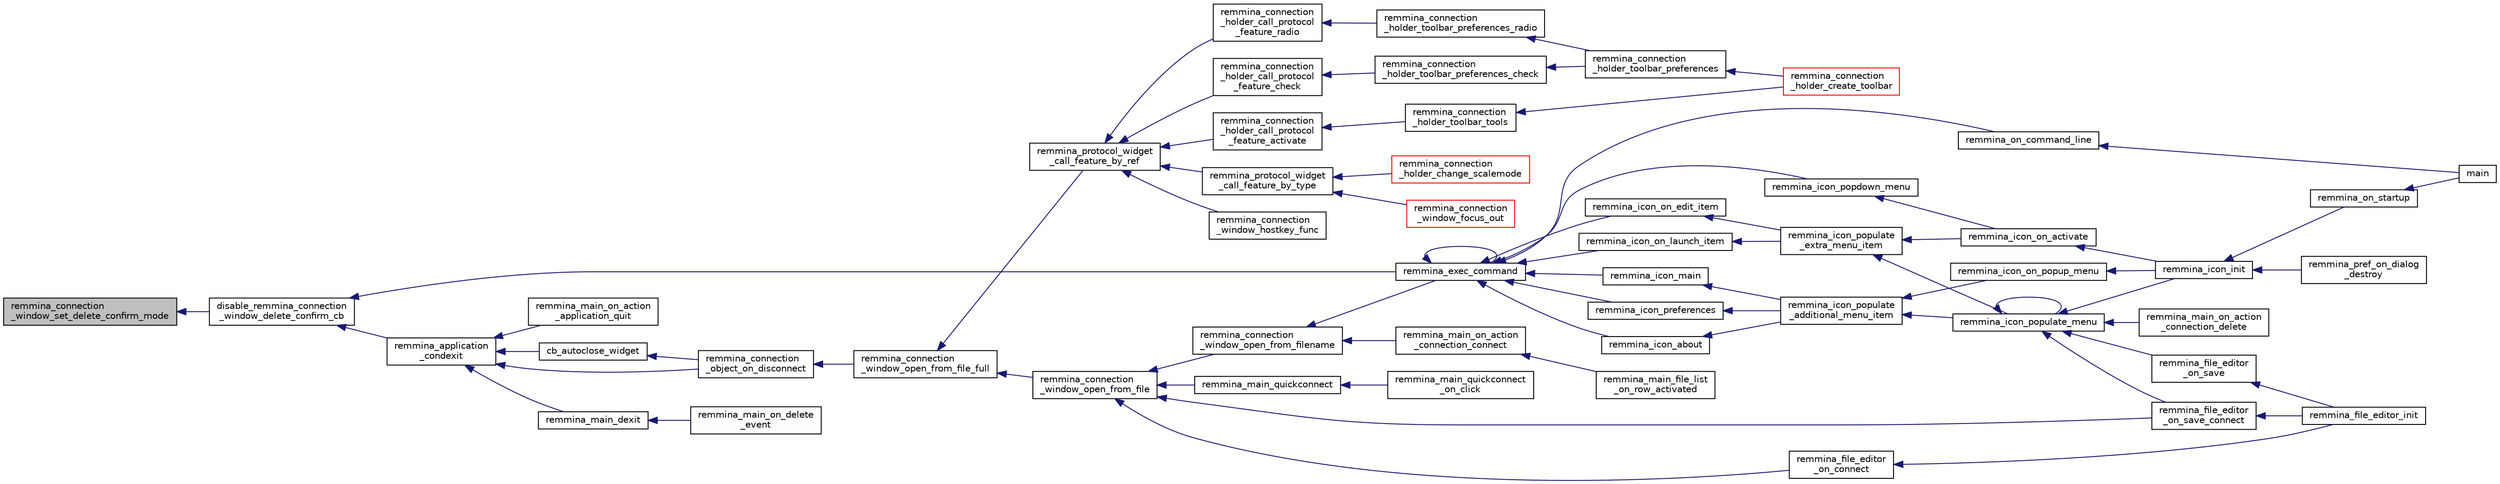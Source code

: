 digraph "remmina_connection_window_set_delete_confirm_mode"
{
  edge [fontname="Helvetica",fontsize="10",labelfontname="Helvetica",labelfontsize="10"];
  node [fontname="Helvetica",fontsize="10",shape=record];
  rankdir="LR";
  Node15756 [label="remmina_connection\l_window_set_delete_confirm_mode",height=0.2,width=0.4,color="black", fillcolor="grey75", style="filled", fontcolor="black"];
  Node15756 -> Node15757 [dir="back",color="midnightblue",fontsize="10",style="solid",fontname="Helvetica"];
  Node15757 [label="disable_remmina_connection\l_window_delete_confirm_cb",height=0.2,width=0.4,color="black", fillcolor="white", style="filled",URL="$remmina__exec_8c.html#a3a857f545238914d4e021d44c4b15b4f"];
  Node15757 -> Node15758 [dir="back",color="midnightblue",fontsize="10",style="solid",fontname="Helvetica"];
  Node15758 [label="remmina_application\l_condexit",height=0.2,width=0.4,color="black", fillcolor="white", style="filled",URL="$remmina__exec_8h.html#aaa67e07e2426828d7e7b9b30d2038d31"];
  Node15758 -> Node15759 [dir="back",color="midnightblue",fontsize="10",style="solid",fontname="Helvetica"];
  Node15759 [label="cb_autoclose_widget",height=0.2,width=0.4,color="black", fillcolor="white", style="filled",URL="$remmina__connection__window_8c.html#a6d866a05da5d47a9342d4c87dbf70863"];
  Node15759 -> Node15760 [dir="back",color="midnightblue",fontsize="10",style="solid",fontname="Helvetica"];
  Node15760 [label="remmina_connection\l_object_on_disconnect",height=0.2,width=0.4,color="black", fillcolor="white", style="filled",URL="$remmina__connection__window_8c.html#ad6ea67e2303625444fb4936a114e82df"];
  Node15760 -> Node15761 [dir="back",color="midnightblue",fontsize="10",style="solid",fontname="Helvetica"];
  Node15761 [label="remmina_connection\l_window_open_from_file_full",height=0.2,width=0.4,color="black", fillcolor="white", style="filled",URL="$remmina__connection__window_8h.html#adbf2b670ca3bae96a99cb0b36021a961"];
  Node15761 -> Node15762 [dir="back",color="midnightblue",fontsize="10",style="solid",fontname="Helvetica"];
  Node15762 [label="remmina_connection\l_window_open_from_file",height=0.2,width=0.4,color="black", fillcolor="white", style="filled",URL="$remmina__connection__window_8h.html#a1c7f722a89609523cc4de079cc82f23c"];
  Node15762 -> Node15763 [dir="back",color="midnightblue",fontsize="10",style="solid",fontname="Helvetica"];
  Node15763 [label="remmina_connection\l_window_open_from_filename",height=0.2,width=0.4,color="black", fillcolor="white", style="filled",URL="$remmina__connection__window_8h.html#ab0ed27ef360efc7d92906cbabf9da5db"];
  Node15763 -> Node15764 [dir="back",color="midnightblue",fontsize="10",style="solid",fontname="Helvetica"];
  Node15764 [label="remmina_exec_command",height=0.2,width=0.4,color="black", fillcolor="white", style="filled",URL="$remmina__exec_8h.html#a424cabdcff647797061e7482049d62a7"];
  Node15764 -> Node15765 [dir="back",color="midnightblue",fontsize="10",style="solid",fontname="Helvetica"];
  Node15765 [label="remmina_on_command_line",height=0.2,width=0.4,color="black", fillcolor="white", style="filled",URL="$remmina_8c.html#aeb286fc5bd52ab5382ab8cb495dc2914"];
  Node15765 -> Node15766 [dir="back",color="midnightblue",fontsize="10",style="solid",fontname="Helvetica"];
  Node15766 [label="main",height=0.2,width=0.4,color="black", fillcolor="white", style="filled",URL="$remmina_8c.html#a0ddf1224851353fc92bfbff6f499fa97"];
  Node15764 -> Node15764 [dir="back",color="midnightblue",fontsize="10",style="solid",fontname="Helvetica"];
  Node15764 -> Node15767 [dir="back",color="midnightblue",fontsize="10",style="solid",fontname="Helvetica"];
  Node15767 [label="remmina_icon_main",height=0.2,width=0.4,color="black", fillcolor="white", style="filled",URL="$remmina__icon_8c.html#a920476110ab6410c8fc8cf734109e497"];
  Node15767 -> Node15768 [dir="back",color="midnightblue",fontsize="10",style="solid",fontname="Helvetica"];
  Node15768 [label="remmina_icon_populate\l_additional_menu_item",height=0.2,width=0.4,color="black", fillcolor="white", style="filled",URL="$remmina__icon_8c.html#a8aaf73ed94cf20dcce1c7be26262cb56"];
  Node15768 -> Node15769 [dir="back",color="midnightblue",fontsize="10",style="solid",fontname="Helvetica"];
  Node15769 [label="remmina_icon_populate_menu",height=0.2,width=0.4,color="black", fillcolor="white", style="filled",URL="$remmina__icon_8h.html#af80ed314f91d653237249d839c7fc3b2"];
  Node15769 -> Node15770 [dir="back",color="midnightblue",fontsize="10",style="solid",fontname="Helvetica"];
  Node15770 [label="remmina_file_editor\l_on_save",height=0.2,width=0.4,color="black", fillcolor="white", style="filled",URL="$remmina__file__editor_8c.html#ac2a5cf9cdcf640986e245eb04be9c4ad"];
  Node15770 -> Node15771 [dir="back",color="midnightblue",fontsize="10",style="solid",fontname="Helvetica"];
  Node15771 [label="remmina_file_editor_init",height=0.2,width=0.4,color="black", fillcolor="white", style="filled",URL="$remmina__file__editor_8c.html#a9afd8d41c66f547320930eb331f3124d"];
  Node15769 -> Node15772 [dir="back",color="midnightblue",fontsize="10",style="solid",fontname="Helvetica"];
  Node15772 [label="remmina_file_editor\l_on_save_connect",height=0.2,width=0.4,color="black", fillcolor="white", style="filled",URL="$remmina__file__editor_8c.html#a57224f3f69f04f398de563b71be6b18e"];
  Node15772 -> Node15771 [dir="back",color="midnightblue",fontsize="10",style="solid",fontname="Helvetica"];
  Node15769 -> Node15769 [dir="back",color="midnightblue",fontsize="10",style="solid",fontname="Helvetica"];
  Node15769 -> Node15773 [dir="back",color="midnightblue",fontsize="10",style="solid",fontname="Helvetica"];
  Node15773 [label="remmina_icon_init",height=0.2,width=0.4,color="black", fillcolor="white", style="filled",URL="$remmina__icon_8h.html#a741c81815e562f40672c4485172306d6"];
  Node15773 -> Node15774 [dir="back",color="midnightblue",fontsize="10",style="solid",fontname="Helvetica"];
  Node15774 [label="remmina_on_startup",height=0.2,width=0.4,color="black", fillcolor="white", style="filled",URL="$remmina_8c.html#a26d2c20be18ff44f239b756f1d5be01a"];
  Node15774 -> Node15766 [dir="back",color="midnightblue",fontsize="10",style="solid",fontname="Helvetica"];
  Node15773 -> Node15775 [dir="back",color="midnightblue",fontsize="10",style="solid",fontname="Helvetica"];
  Node15775 [label="remmina_pref_on_dialog\l_destroy",height=0.2,width=0.4,color="black", fillcolor="white", style="filled",URL="$remmina__pref__dialog_8c.html#ab9776574663e2c3fcb793ec70887336d"];
  Node15769 -> Node15776 [dir="back",color="midnightblue",fontsize="10",style="solid",fontname="Helvetica"];
  Node15776 [label="remmina_main_on_action\l_connection_delete",height=0.2,width=0.4,color="black", fillcolor="white", style="filled",URL="$remmina__main_8c.html#aa0cd57e00874ae6ca8b0ee83213267da"];
  Node15768 -> Node15777 [dir="back",color="midnightblue",fontsize="10",style="solid",fontname="Helvetica"];
  Node15777 [label="remmina_icon_on_popup_menu",height=0.2,width=0.4,color="black", fillcolor="white", style="filled",URL="$remmina__icon_8c.html#a95b917790eeb38e48137018796bdda93"];
  Node15777 -> Node15773 [dir="back",color="midnightblue",fontsize="10",style="solid",fontname="Helvetica"];
  Node15764 -> Node15778 [dir="back",color="midnightblue",fontsize="10",style="solid",fontname="Helvetica"];
  Node15778 [label="remmina_icon_preferences",height=0.2,width=0.4,color="black", fillcolor="white", style="filled",URL="$remmina__icon_8c.html#ad3b0e3d12e4854eae05b1afea19da404"];
  Node15778 -> Node15768 [dir="back",color="midnightblue",fontsize="10",style="solid",fontname="Helvetica"];
  Node15764 -> Node15779 [dir="back",color="midnightblue",fontsize="10",style="solid",fontname="Helvetica"];
  Node15779 [label="remmina_icon_about",height=0.2,width=0.4,color="black", fillcolor="white", style="filled",URL="$remmina__icon_8c.html#a5cdf1958ef01e49889bcee2e90e2cf71"];
  Node15779 -> Node15768 [dir="back",color="midnightblue",fontsize="10",style="solid",fontname="Helvetica"];
  Node15764 -> Node15780 [dir="back",color="midnightblue",fontsize="10",style="solid",fontname="Helvetica"];
  Node15780 [label="remmina_icon_on_launch_item",height=0.2,width=0.4,color="black", fillcolor="white", style="filled",URL="$remmina__icon_8c.html#ad1699688680e12abcfd5c74dd2f76d83"];
  Node15780 -> Node15781 [dir="back",color="midnightblue",fontsize="10",style="solid",fontname="Helvetica"];
  Node15781 [label="remmina_icon_populate\l_extra_menu_item",height=0.2,width=0.4,color="black", fillcolor="white", style="filled",URL="$remmina__icon_8c.html#a2847311861df3a2f1c8bbcd35cf3fd6f"];
  Node15781 -> Node15769 [dir="back",color="midnightblue",fontsize="10",style="solid",fontname="Helvetica"];
  Node15781 -> Node15782 [dir="back",color="midnightblue",fontsize="10",style="solid",fontname="Helvetica"];
  Node15782 [label="remmina_icon_on_activate",height=0.2,width=0.4,color="black", fillcolor="white", style="filled",URL="$remmina__icon_8c.html#af175fef31eb95974094088235b3a2b1d"];
  Node15782 -> Node15773 [dir="back",color="midnightblue",fontsize="10",style="solid",fontname="Helvetica"];
  Node15764 -> Node15783 [dir="back",color="midnightblue",fontsize="10",style="solid",fontname="Helvetica"];
  Node15783 [label="remmina_icon_on_edit_item",height=0.2,width=0.4,color="black", fillcolor="white", style="filled",URL="$remmina__icon_8c.html#af8708120906a8dc41a7998ebf9ecd129"];
  Node15783 -> Node15781 [dir="back",color="midnightblue",fontsize="10",style="solid",fontname="Helvetica"];
  Node15764 -> Node15784 [dir="back",color="midnightblue",fontsize="10",style="solid",fontname="Helvetica"];
  Node15784 [label="remmina_icon_popdown_menu",height=0.2,width=0.4,color="black", fillcolor="white", style="filled",URL="$remmina__icon_8c.html#a444be76e3c3a065279c5f9abc7fae833"];
  Node15784 -> Node15782 [dir="back",color="midnightblue",fontsize="10",style="solid",fontname="Helvetica"];
  Node15763 -> Node15785 [dir="back",color="midnightblue",fontsize="10",style="solid",fontname="Helvetica"];
  Node15785 [label="remmina_main_on_action\l_connection_connect",height=0.2,width=0.4,color="black", fillcolor="white", style="filled",URL="$remmina__main_8c.html#ae023d1cb099a4f7bee79f13760566cbf"];
  Node15785 -> Node15786 [dir="back",color="midnightblue",fontsize="10",style="solid",fontname="Helvetica"];
  Node15786 [label="remmina_main_file_list\l_on_row_activated",height=0.2,width=0.4,color="black", fillcolor="white", style="filled",URL="$remmina__main_8c.html#aba1a89a2400c5cc8373c6bd34602ac10"];
  Node15762 -> Node15787 [dir="back",color="midnightblue",fontsize="10",style="solid",fontname="Helvetica"];
  Node15787 [label="remmina_file_editor\l_on_connect",height=0.2,width=0.4,color="black", fillcolor="white", style="filled",URL="$remmina__file__editor_8c.html#a73b8581fd1fd77532b748d91a2951f25"];
  Node15787 -> Node15771 [dir="back",color="midnightblue",fontsize="10",style="solid",fontname="Helvetica"];
  Node15762 -> Node15772 [dir="back",color="midnightblue",fontsize="10",style="solid",fontname="Helvetica"];
  Node15762 -> Node15788 [dir="back",color="midnightblue",fontsize="10",style="solid",fontname="Helvetica"];
  Node15788 [label="remmina_main_quickconnect",height=0.2,width=0.4,color="black", fillcolor="white", style="filled",URL="$remmina__main_8c.html#a802458852abacebfb16f1f4295806a01"];
  Node15788 -> Node15789 [dir="back",color="midnightblue",fontsize="10",style="solid",fontname="Helvetica"];
  Node15789 [label="remmina_main_quickconnect\l_on_click",height=0.2,width=0.4,color="black", fillcolor="white", style="filled",URL="$remmina__main_8c.html#a210e9e04c7c97cc86412044de31f659d"];
  Node15761 -> Node15790 [dir="back",color="midnightblue",fontsize="10",style="solid",fontname="Helvetica"];
  Node15790 [label="remmina_protocol_widget\l_call_feature_by_ref",height=0.2,width=0.4,color="black", fillcolor="white", style="filled",URL="$remmina__protocol__widget_8h.html#a605b69a9aa4393024369cc5070488692"];
  Node15790 -> Node15791 [dir="back",color="midnightblue",fontsize="10",style="solid",fontname="Helvetica"];
  Node15791 [label="remmina_connection\l_holder_call_protocol\l_feature_radio",height=0.2,width=0.4,color="black", fillcolor="white", style="filled",URL="$remmina__connection__window_8c.html#a86280cb973101817f7410af393bc2f98"];
  Node15791 -> Node15792 [dir="back",color="midnightblue",fontsize="10",style="solid",fontname="Helvetica"];
  Node15792 [label="remmina_connection\l_holder_toolbar_preferences_radio",height=0.2,width=0.4,color="black", fillcolor="white", style="filled",URL="$remmina__connection__window_8c.html#a1ddab4aacc284c606ab237eae9c0b5a9"];
  Node15792 -> Node15793 [dir="back",color="midnightblue",fontsize="10",style="solid",fontname="Helvetica"];
  Node15793 [label="remmina_connection\l_holder_toolbar_preferences",height=0.2,width=0.4,color="black", fillcolor="white", style="filled",URL="$remmina__connection__window_8c.html#a78ec7d6e66d6e6569c1a9a0230c74bc8"];
  Node15793 -> Node15794 [dir="back",color="midnightblue",fontsize="10",style="solid",fontname="Helvetica"];
  Node15794 [label="remmina_connection\l_holder_create_toolbar",height=0.2,width=0.4,color="red", fillcolor="white", style="filled",URL="$remmina__connection__window_8c.html#af8138da72278e9e9000276e08a6fd984"];
  Node15790 -> Node15808 [dir="back",color="midnightblue",fontsize="10",style="solid",fontname="Helvetica"];
  Node15808 [label="remmina_connection\l_holder_call_protocol\l_feature_check",height=0.2,width=0.4,color="black", fillcolor="white", style="filled",URL="$remmina__connection__window_8c.html#a8d924ded7fe147df8b5f113e2fb1d6e7"];
  Node15808 -> Node15809 [dir="back",color="midnightblue",fontsize="10",style="solid",fontname="Helvetica"];
  Node15809 [label="remmina_connection\l_holder_toolbar_preferences_check",height=0.2,width=0.4,color="black", fillcolor="white", style="filled",URL="$remmina__connection__window_8c.html#ada0dce340f5f1484c496a2357e8a2c69"];
  Node15809 -> Node15793 [dir="back",color="midnightblue",fontsize="10",style="solid",fontname="Helvetica"];
  Node15790 -> Node15810 [dir="back",color="midnightblue",fontsize="10",style="solid",fontname="Helvetica"];
  Node15810 [label="remmina_connection\l_holder_call_protocol\l_feature_activate",height=0.2,width=0.4,color="black", fillcolor="white", style="filled",URL="$remmina__connection__window_8c.html#a4507b43c6fd10bc68d9512c6b253a552"];
  Node15810 -> Node15811 [dir="back",color="midnightblue",fontsize="10",style="solid",fontname="Helvetica"];
  Node15811 [label="remmina_connection\l_holder_toolbar_tools",height=0.2,width=0.4,color="black", fillcolor="white", style="filled",URL="$remmina__connection__window_8c.html#a51cc0b2274049920f67c71047bd76213"];
  Node15811 -> Node15794 [dir="back",color="midnightblue",fontsize="10",style="solid",fontname="Helvetica"];
  Node15790 -> Node15803 [dir="back",color="midnightblue",fontsize="10",style="solid",fontname="Helvetica"];
  Node15803 [label="remmina_connection\l_window_hostkey_func",height=0.2,width=0.4,color="black", fillcolor="white", style="filled",URL="$remmina__connection__window_8c.html#abef663d930076deb3105f86dabe2a9c3"];
  Node15790 -> Node15812 [dir="back",color="midnightblue",fontsize="10",style="solid",fontname="Helvetica"];
  Node15812 [label="remmina_protocol_widget\l_call_feature_by_type",height=0.2,width=0.4,color="black", fillcolor="white", style="filled",URL="$remmina__protocol__widget_8h.html#a6a630e96e5b914d60d678ae8eaad4cd9"];
  Node15812 -> Node15813 [dir="back",color="midnightblue",fontsize="10",style="solid",fontname="Helvetica"];
  Node15813 [label="remmina_connection\l_holder_change_scalemode",height=0.2,width=0.4,color="red", fillcolor="white", style="filled",URL="$remmina__connection__window_8c.html#a5565ebedf82eb9f2d54b7f447b4c930e"];
  Node15812 -> Node15816 [dir="back",color="midnightblue",fontsize="10",style="solid",fontname="Helvetica"];
  Node15816 [label="remmina_connection\l_window_focus_out",height=0.2,width=0.4,color="red", fillcolor="white", style="filled",URL="$remmina__connection__window_8c.html#a8c242e0a7ee57ed79099c330d696b43f"];
  Node15758 -> Node15760 [dir="back",color="midnightblue",fontsize="10",style="solid",fontname="Helvetica"];
  Node15758 -> Node15820 [dir="back",color="midnightblue",fontsize="10",style="solid",fontname="Helvetica"];
  Node15820 [label="remmina_main_dexit",height=0.2,width=0.4,color="black", fillcolor="white", style="filled",URL="$remmina__main_8c.html#a33ef5745d8b934ef52379c277d3a1ab2"];
  Node15820 -> Node15821 [dir="back",color="midnightblue",fontsize="10",style="solid",fontname="Helvetica"];
  Node15821 [label="remmina_main_on_delete\l_event",height=0.2,width=0.4,color="black", fillcolor="white", style="filled",URL="$remmina__main_8c.html#a40493bb60c169e53e2e08a0d0a808302"];
  Node15758 -> Node15822 [dir="back",color="midnightblue",fontsize="10",style="solid",fontname="Helvetica"];
  Node15822 [label="remmina_main_on_action\l_application_quit",height=0.2,width=0.4,color="black", fillcolor="white", style="filled",URL="$remmina__main_8c.html#a4948f36273d9da969521981851149271"];
  Node15757 -> Node15764 [dir="back",color="midnightblue",fontsize="10",style="solid",fontname="Helvetica"];
}
